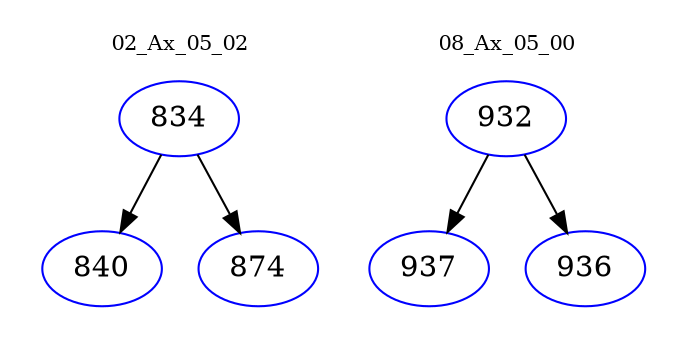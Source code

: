 digraph{
subgraph cluster_0 {
color = white
label = "02_Ax_05_02";
fontsize=10;
T0_834 [label="834", color="blue"]
T0_834 -> T0_840 [color="black"]
T0_840 [label="840", color="blue"]
T0_834 -> T0_874 [color="black"]
T0_874 [label="874", color="blue"]
}
subgraph cluster_1 {
color = white
label = "08_Ax_05_00";
fontsize=10;
T1_932 [label="932", color="blue"]
T1_932 -> T1_937 [color="black"]
T1_937 [label="937", color="blue"]
T1_932 -> T1_936 [color="black"]
T1_936 [label="936", color="blue"]
}
}
